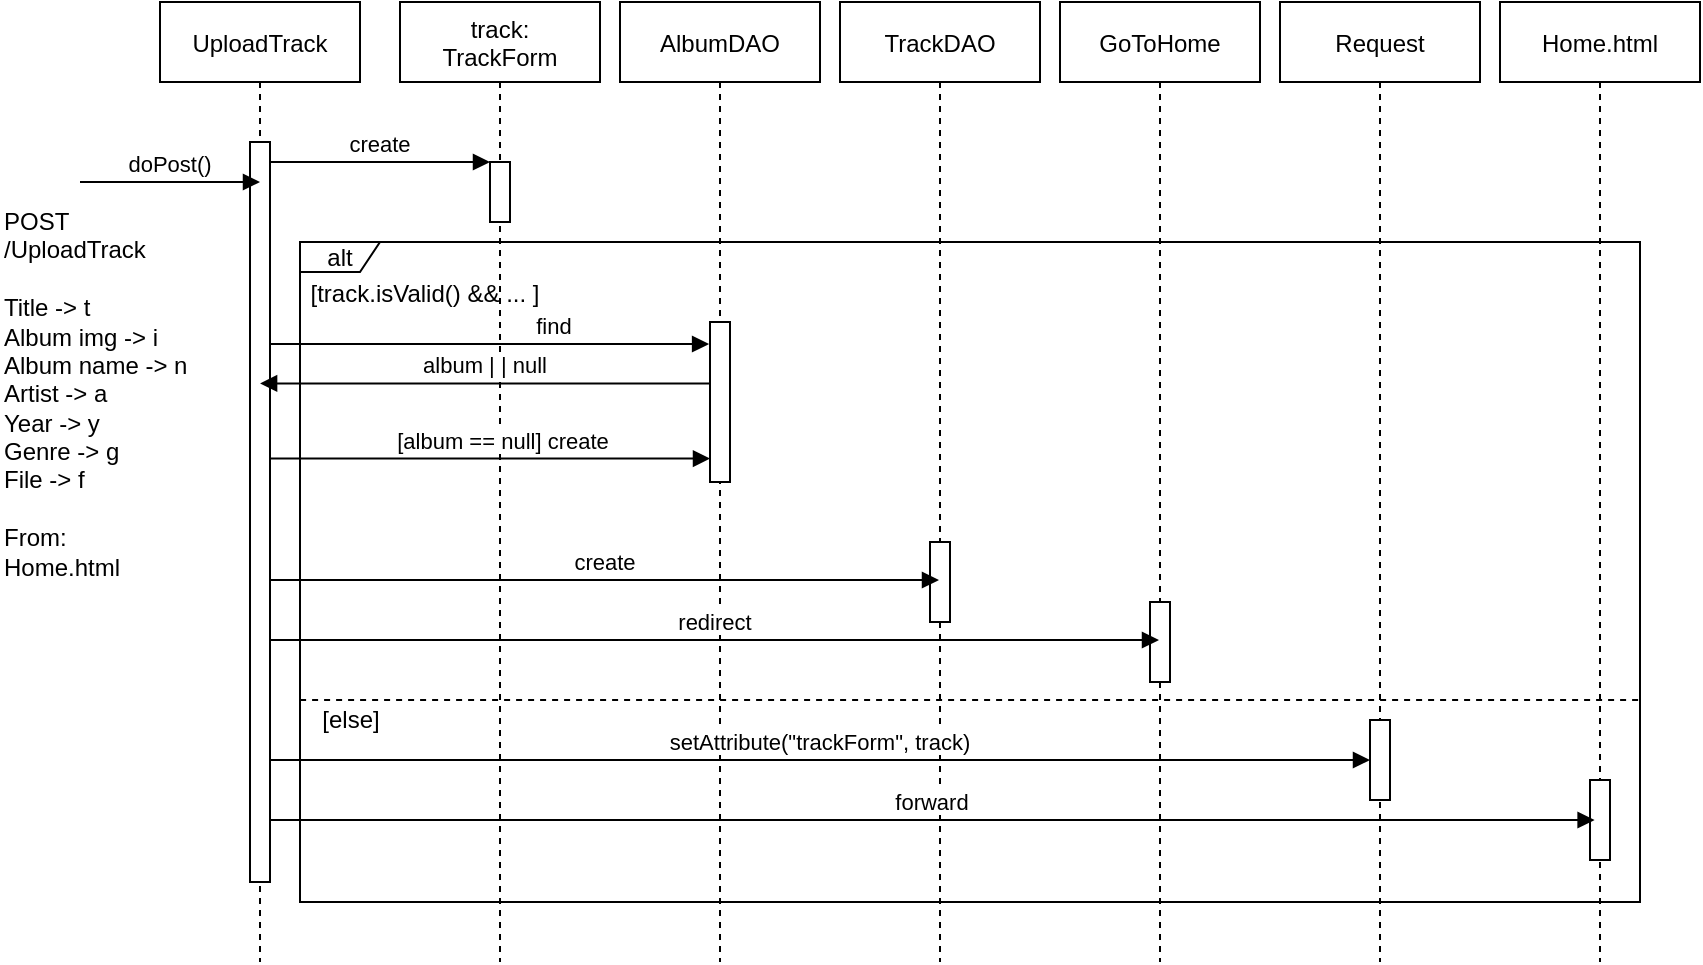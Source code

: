 <mxfile version="14.6.6" type="device"><diagram id="kgpKYQtTHZ0yAKxKKP6v" name="Page-1"><mxGraphModel dx="813" dy="452" grid="1" gridSize="10" guides="1" tooltips="1" connect="1" arrows="1" fold="1" page="1" pageScale="1" pageWidth="1100" pageHeight="850" math="0" shadow="0"><root><mxCell id="0"/><mxCell id="1" parent="0"/><mxCell id="3nuBFxr9cyL0pnOWT2aG-1" value="UploadTrack" style="shape=umlLifeline;perimeter=lifelinePerimeter;container=1;collapsible=0;recursiveResize=0;rounded=0;shadow=0;strokeWidth=1;" parent="1" vertex="1"><mxGeometry x="140" y="80" width="100" height="480" as="geometry"/></mxCell><mxCell id="3nuBFxr9cyL0pnOWT2aG-2" value="" style="points=[];perimeter=orthogonalPerimeter;rounded=0;shadow=0;strokeWidth=1;" parent="3nuBFxr9cyL0pnOWT2aG-1" vertex="1"><mxGeometry x="45" y="70" width="10" height="370" as="geometry"/></mxCell><mxCell id="3nuBFxr9cyL0pnOWT2aG-5" value="track:&#xA;TrackForm" style="shape=umlLifeline;perimeter=lifelinePerimeter;container=1;collapsible=0;recursiveResize=0;rounded=0;shadow=0;strokeWidth=1;" parent="1" vertex="1"><mxGeometry x="260" y="80" width="100" height="480" as="geometry"/></mxCell><mxCell id="3nuBFxr9cyL0pnOWT2aG-6" value="" style="points=[];perimeter=orthogonalPerimeter;rounded=0;shadow=0;strokeWidth=1;" parent="3nuBFxr9cyL0pnOWT2aG-5" vertex="1"><mxGeometry x="45" y="80" width="10" height="30" as="geometry"/></mxCell><mxCell id="3nuBFxr9cyL0pnOWT2aG-8" value="create" style="verticalAlign=bottom;endArrow=block;entryX=0;entryY=0;shadow=0;strokeWidth=1;" parent="1" source="3nuBFxr9cyL0pnOWT2aG-2" target="3nuBFxr9cyL0pnOWT2aG-6" edge="1"><mxGeometry relative="1" as="geometry"><mxPoint x="295" y="160" as="sourcePoint"/></mxGeometry></mxCell><mxCell id="O70Kaejw8sBllQSl0cod-1" value="doPost()" style="verticalAlign=bottom;endArrow=block;entryX=0;entryY=0;shadow=0;strokeWidth=1;" parent="1" edge="1"><mxGeometry relative="1" as="geometry"><mxPoint x="100" y="170" as="sourcePoint"/><mxPoint x="190" y="170.0" as="targetPoint"/></mxGeometry></mxCell><mxCell id="O70Kaejw8sBllQSl0cod-2" value="Home.html" style="shape=umlLifeline;perimeter=lifelinePerimeter;container=1;collapsible=0;recursiveResize=0;rounded=0;shadow=0;strokeWidth=1;" parent="1" vertex="1"><mxGeometry x="810" y="80" width="100" height="480" as="geometry"/></mxCell><mxCell id="O70Kaejw8sBllQSl0cod-4" value="Request" style="shape=umlLifeline;perimeter=lifelinePerimeter;container=1;collapsible=0;recursiveResize=0;rounded=0;shadow=0;strokeWidth=1;" parent="1" vertex="1"><mxGeometry x="700" y="80" width="100" height="480" as="geometry"/></mxCell><mxCell id="O70Kaejw8sBllQSl0cod-6" value="GoToHome" style="shape=umlLifeline;perimeter=lifelinePerimeter;container=1;collapsible=0;recursiveResize=0;rounded=0;shadow=0;strokeWidth=1;" parent="1" vertex="1"><mxGeometry x="590" y="80" width="100" height="480" as="geometry"/></mxCell><mxCell id="O70Kaejw8sBllQSl0cod-7" value="" style="points=[];perimeter=orthogonalPerimeter;rounded=0;shadow=0;strokeWidth=1;" parent="O70Kaejw8sBllQSl0cod-6" vertex="1"><mxGeometry x="45" y="300" width="10" height="40" as="geometry"/></mxCell><mxCell id="O70Kaejw8sBllQSl0cod-8" value="TrackDAO" style="shape=umlLifeline;perimeter=lifelinePerimeter;container=1;collapsible=0;recursiveResize=0;rounded=0;shadow=0;strokeWidth=1;" parent="1" vertex="1"><mxGeometry x="480" y="80" width="100" height="480" as="geometry"/></mxCell><mxCell id="O70Kaejw8sBllQSl0cod-9" value="" style="points=[];perimeter=orthogonalPerimeter;rounded=0;shadow=0;strokeWidth=1;" parent="O70Kaejw8sBllQSl0cod-8" vertex="1"><mxGeometry x="45" y="270" width="10" height="40" as="geometry"/></mxCell><mxCell id="O70Kaejw8sBllQSl0cod-10" value="AlbumDAO" style="shape=umlLifeline;perimeter=lifelinePerimeter;container=1;collapsible=0;recursiveResize=0;rounded=0;shadow=0;strokeWidth=1;" parent="1" vertex="1"><mxGeometry x="370" y="80" width="100" height="480" as="geometry"/></mxCell><mxCell id="O70Kaejw8sBllQSl0cod-11" value="" style="points=[];perimeter=orthogonalPerimeter;rounded=0;shadow=0;strokeWidth=1;" parent="O70Kaejw8sBllQSl0cod-10" vertex="1"><mxGeometry x="45" y="160" width="10" height="80" as="geometry"/></mxCell><mxCell id="O70Kaejw8sBllQSl0cod-12" value="album | | null" style="verticalAlign=bottom;endArrow=block;shadow=0;strokeWidth=1;" parent="1" edge="1" source="O70Kaejw8sBllQSl0cod-11"><mxGeometry relative="1" as="geometry"><mxPoint x="416" y="271" as="sourcePoint"/><mxPoint x="190.05" y="270.71" as="targetPoint"/></mxGeometry></mxCell><mxCell id="O70Kaejw8sBllQSl0cod-14" value="find" style="verticalAlign=bottom;endArrow=block;shadow=0;strokeWidth=1;" parent="1" source="3nuBFxr9cyL0pnOWT2aG-2" edge="1"><mxGeometry x="0.292" relative="1" as="geometry"><mxPoint x="200" y="251" as="sourcePoint"/><mxPoint x="414.55" y="251" as="targetPoint"/><mxPoint as="offset"/></mxGeometry></mxCell><mxCell id="O70Kaejw8sBllQSl0cod-16" value="[album == null] create" style="verticalAlign=bottom;endArrow=block;shadow=0;strokeWidth=1;" parent="1" target="O70Kaejw8sBllQSl0cod-11" edge="1"><mxGeometry x="0.057" relative="1" as="geometry"><mxPoint x="195" y="308.26" as="sourcePoint"/><mxPoint x="412.6" y="308.26" as="targetPoint"/><mxPoint as="offset"/></mxGeometry></mxCell><mxCell id="O70Kaejw8sBllQSl0cod-17" value="create" style="verticalAlign=bottom;endArrow=block;shadow=0;strokeWidth=1;" parent="1" edge="1"><mxGeometry relative="1" as="geometry"><mxPoint x="195" y="369" as="sourcePoint"/><mxPoint x="529.5" y="369" as="targetPoint"/></mxGeometry></mxCell><mxCell id="O70Kaejw8sBllQSl0cod-18" value="redirect" style="verticalAlign=bottom;endArrow=block;shadow=0;strokeWidth=1;" parent="1" edge="1"><mxGeometry relative="1" as="geometry"><mxPoint x="195" y="399" as="sourcePoint"/><mxPoint x="639.5" y="399" as="targetPoint"/><Array as="points"><mxPoint x="500" y="399"/><mxPoint x="630" y="399"/></Array></mxGeometry></mxCell><mxCell id="O70Kaejw8sBllQSl0cod-22" value="&lt;div align=&quot;left&quot;&gt;POST&lt;/div&gt;&lt;div align=&quot;left&quot;&gt;/UploadTrack&lt;/div&gt;&lt;div align=&quot;left&quot;&gt;&lt;br&gt;&lt;/div&gt;&lt;div align=&quot;left&quot;&gt;Title -&amp;gt; t&lt;/div&gt;&lt;div align=&quot;left&quot;&gt;Album img -&amp;gt; i&lt;/div&gt;&lt;div align=&quot;left&quot;&gt;Album name -&amp;gt; n&lt;/div&gt;&lt;div align=&quot;left&quot;&gt;Artist -&amp;gt; a&lt;/div&gt;&lt;div align=&quot;left&quot;&gt;Year -&amp;gt; y&lt;/div&gt;&lt;div align=&quot;left&quot;&gt;Genre -&amp;gt; g&lt;/div&gt;&lt;div align=&quot;left&quot;&gt;File -&amp;gt; f&lt;/div&gt;&lt;div align=&quot;left&quot;&gt;&lt;br&gt;&lt;/div&gt;&lt;div align=&quot;left&quot;&gt;From:&lt;/div&gt;&lt;div align=&quot;left&quot;&gt;Home.html&lt;br&gt;&lt;/div&gt;" style="text;html=1;align=left;verticalAlign=middle;resizable=0;points=[];autosize=1;strokeColor=none;" parent="1" vertex="1"><mxGeometry x="60" y="181" width="110" height="190" as="geometry"/></mxCell><mxCell id="O70Kaejw8sBllQSl0cod-30" value="" style="endArrow=none;dashed=1;html=1;" parent="1" edge="1"><mxGeometry width="50" height="50" relative="1" as="geometry"><mxPoint x="210.05" y="429" as="sourcePoint"/><mxPoint x="880" y="429" as="targetPoint"/><Array as="points"><mxPoint x="210.05" y="429"/></Array></mxGeometry></mxCell><mxCell id="O70Kaejw8sBllQSl0cod-29" value="alt" style="shape=umlFrame;whiteSpace=wrap;html=1;width=40;height=15;" parent="1" vertex="1"><mxGeometry x="210" y="200" width="670" height="330" as="geometry"/></mxCell><mxCell id="O70Kaejw8sBllQSl0cod-31" value="[else]" style="text;html=1;align=center;verticalAlign=middle;resizable=0;points=[];autosize=1;strokeColor=none;" parent="1" vertex="1"><mxGeometry x="210.05" y="429" width="50" height="20" as="geometry"/></mxCell><mxCell id="O70Kaejw8sBllQSl0cod-32" value="[track.isValid() &amp;amp;&amp;amp; ... ]" style="text;html=1;align=center;verticalAlign=middle;resizable=0;points=[];autosize=1;strokeColor=none;" parent="1" vertex="1"><mxGeometry x="207" y="216" width="130" height="20" as="geometry"/></mxCell><mxCell id="O70Kaejw8sBllQSl0cod-3" value="" style="points=[];perimeter=orthogonalPerimeter;rounded=0;shadow=0;strokeWidth=1;" parent="1" vertex="1"><mxGeometry x="855" y="469" width="10" height="40" as="geometry"/></mxCell><mxCell id="O70Kaejw8sBllQSl0cod-19" value="setAttribute(&quot;trackForm&quot;, track)" style="verticalAlign=bottom;endArrow=block;shadow=0;strokeWidth=1;exitX=0.895;exitY=0.82;exitDx=0;exitDy=0;exitPerimeter=0;" parent="1" target="O70Kaejw8sBllQSl0cod-5" edge="1"><mxGeometry relative="1" as="geometry"><mxPoint x="195.0" y="459" as="sourcePoint"/><mxPoint x="730" y="459" as="targetPoint"/></mxGeometry></mxCell><mxCell id="O70Kaejw8sBllQSl0cod-20" value="forward" style="verticalAlign=bottom;endArrow=block;shadow=0;strokeWidth=1;" parent="1" edge="1"><mxGeometry relative="1" as="geometry"><mxPoint x="195" y="489" as="sourcePoint"/><mxPoint x="857.3" y="489" as="targetPoint"/><Array as="points"><mxPoint x="457.8" y="489"/></Array></mxGeometry></mxCell><mxCell id="O70Kaejw8sBllQSl0cod-5" value="" style="points=[];perimeter=orthogonalPerimeter;rounded=0;shadow=0;strokeWidth=1;" parent="1" vertex="1"><mxGeometry x="745" y="439" width="10" height="40" as="geometry"/></mxCell></root></mxGraphModel></diagram></mxfile>